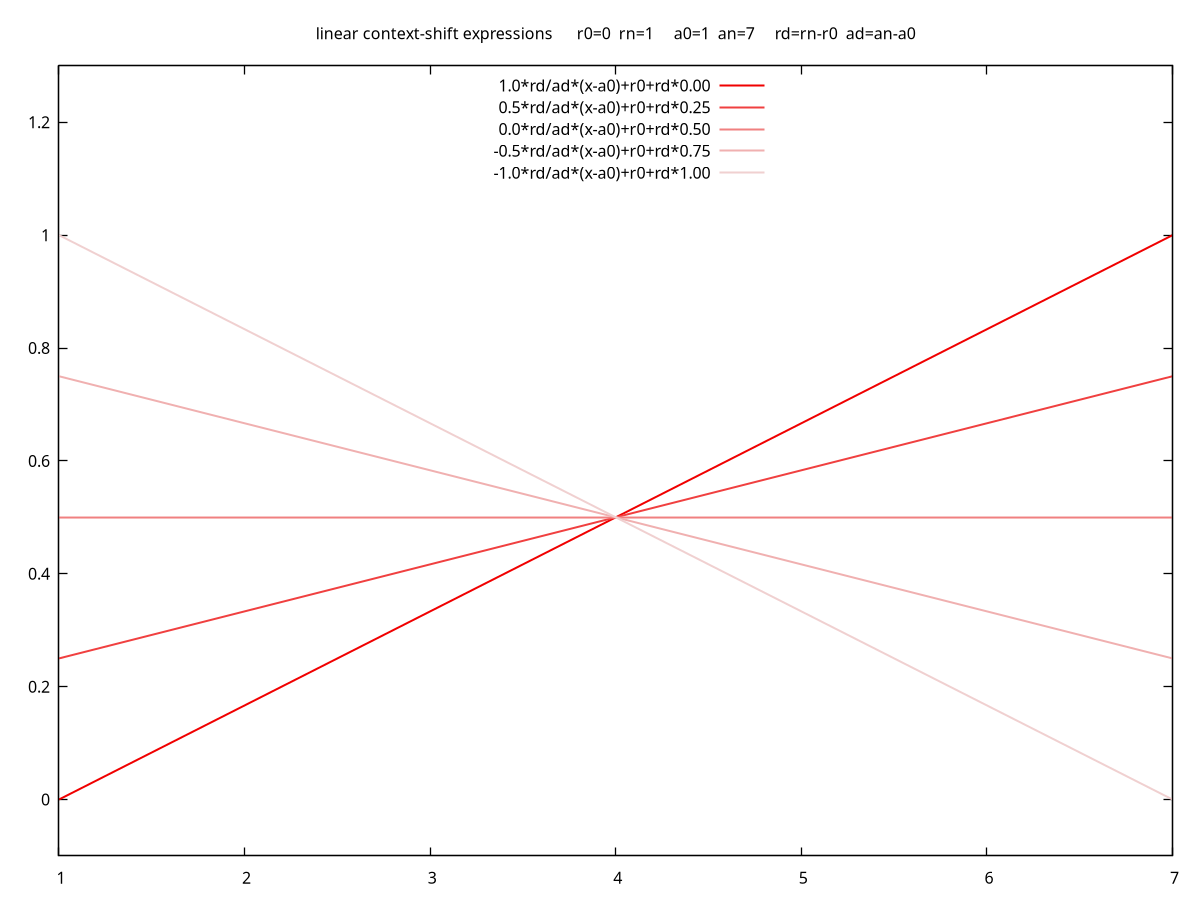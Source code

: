 set terminal pngcairo enhanced size 950,400 font 'Noto Mono,13' rounded
set output 'linear-context.png'
set border linewidth 1.3

r0=0.0
rn=1.0
a0=1.0
an=7.0

rd=rn-r0
ad=an-a0

print sprintf("r0=%.2f rn=%.2f rd=%.2f",r0,rn,rd)
print sprintf("a0=%.2f an=%.2f ad=%.2f",a0,an,ad)

set xrange [a0:an]
set yrange [-0.1:1.3]
set key center top
set title "linear context-shift expressions      r0=0  rn=1     a0=1  an=7     rd=rn-r0  ad=an-a0"

plot \
 1.0*rd/ad*(x-a0)+r0+rd*0.00 lw 2 lc rgb '#F00000',\
 0.5*rd/ad*(x-a0)+r0+rd*0.25 lw 2 lc rgb '#F04040',\
 0.0*rd/ad*(x-a0)+r0+rd*0.50 lw 2 lc rgb '#F08080',\
-0.5*rd/ad*(x-a0)+r0+rd*0.75 lw 2 lc rgb '#F0B0B0',\
-1.0*rd/ad*(x-a0)+r0+rd*1.00 lw 2 lc rgb '#F0D0D0'


